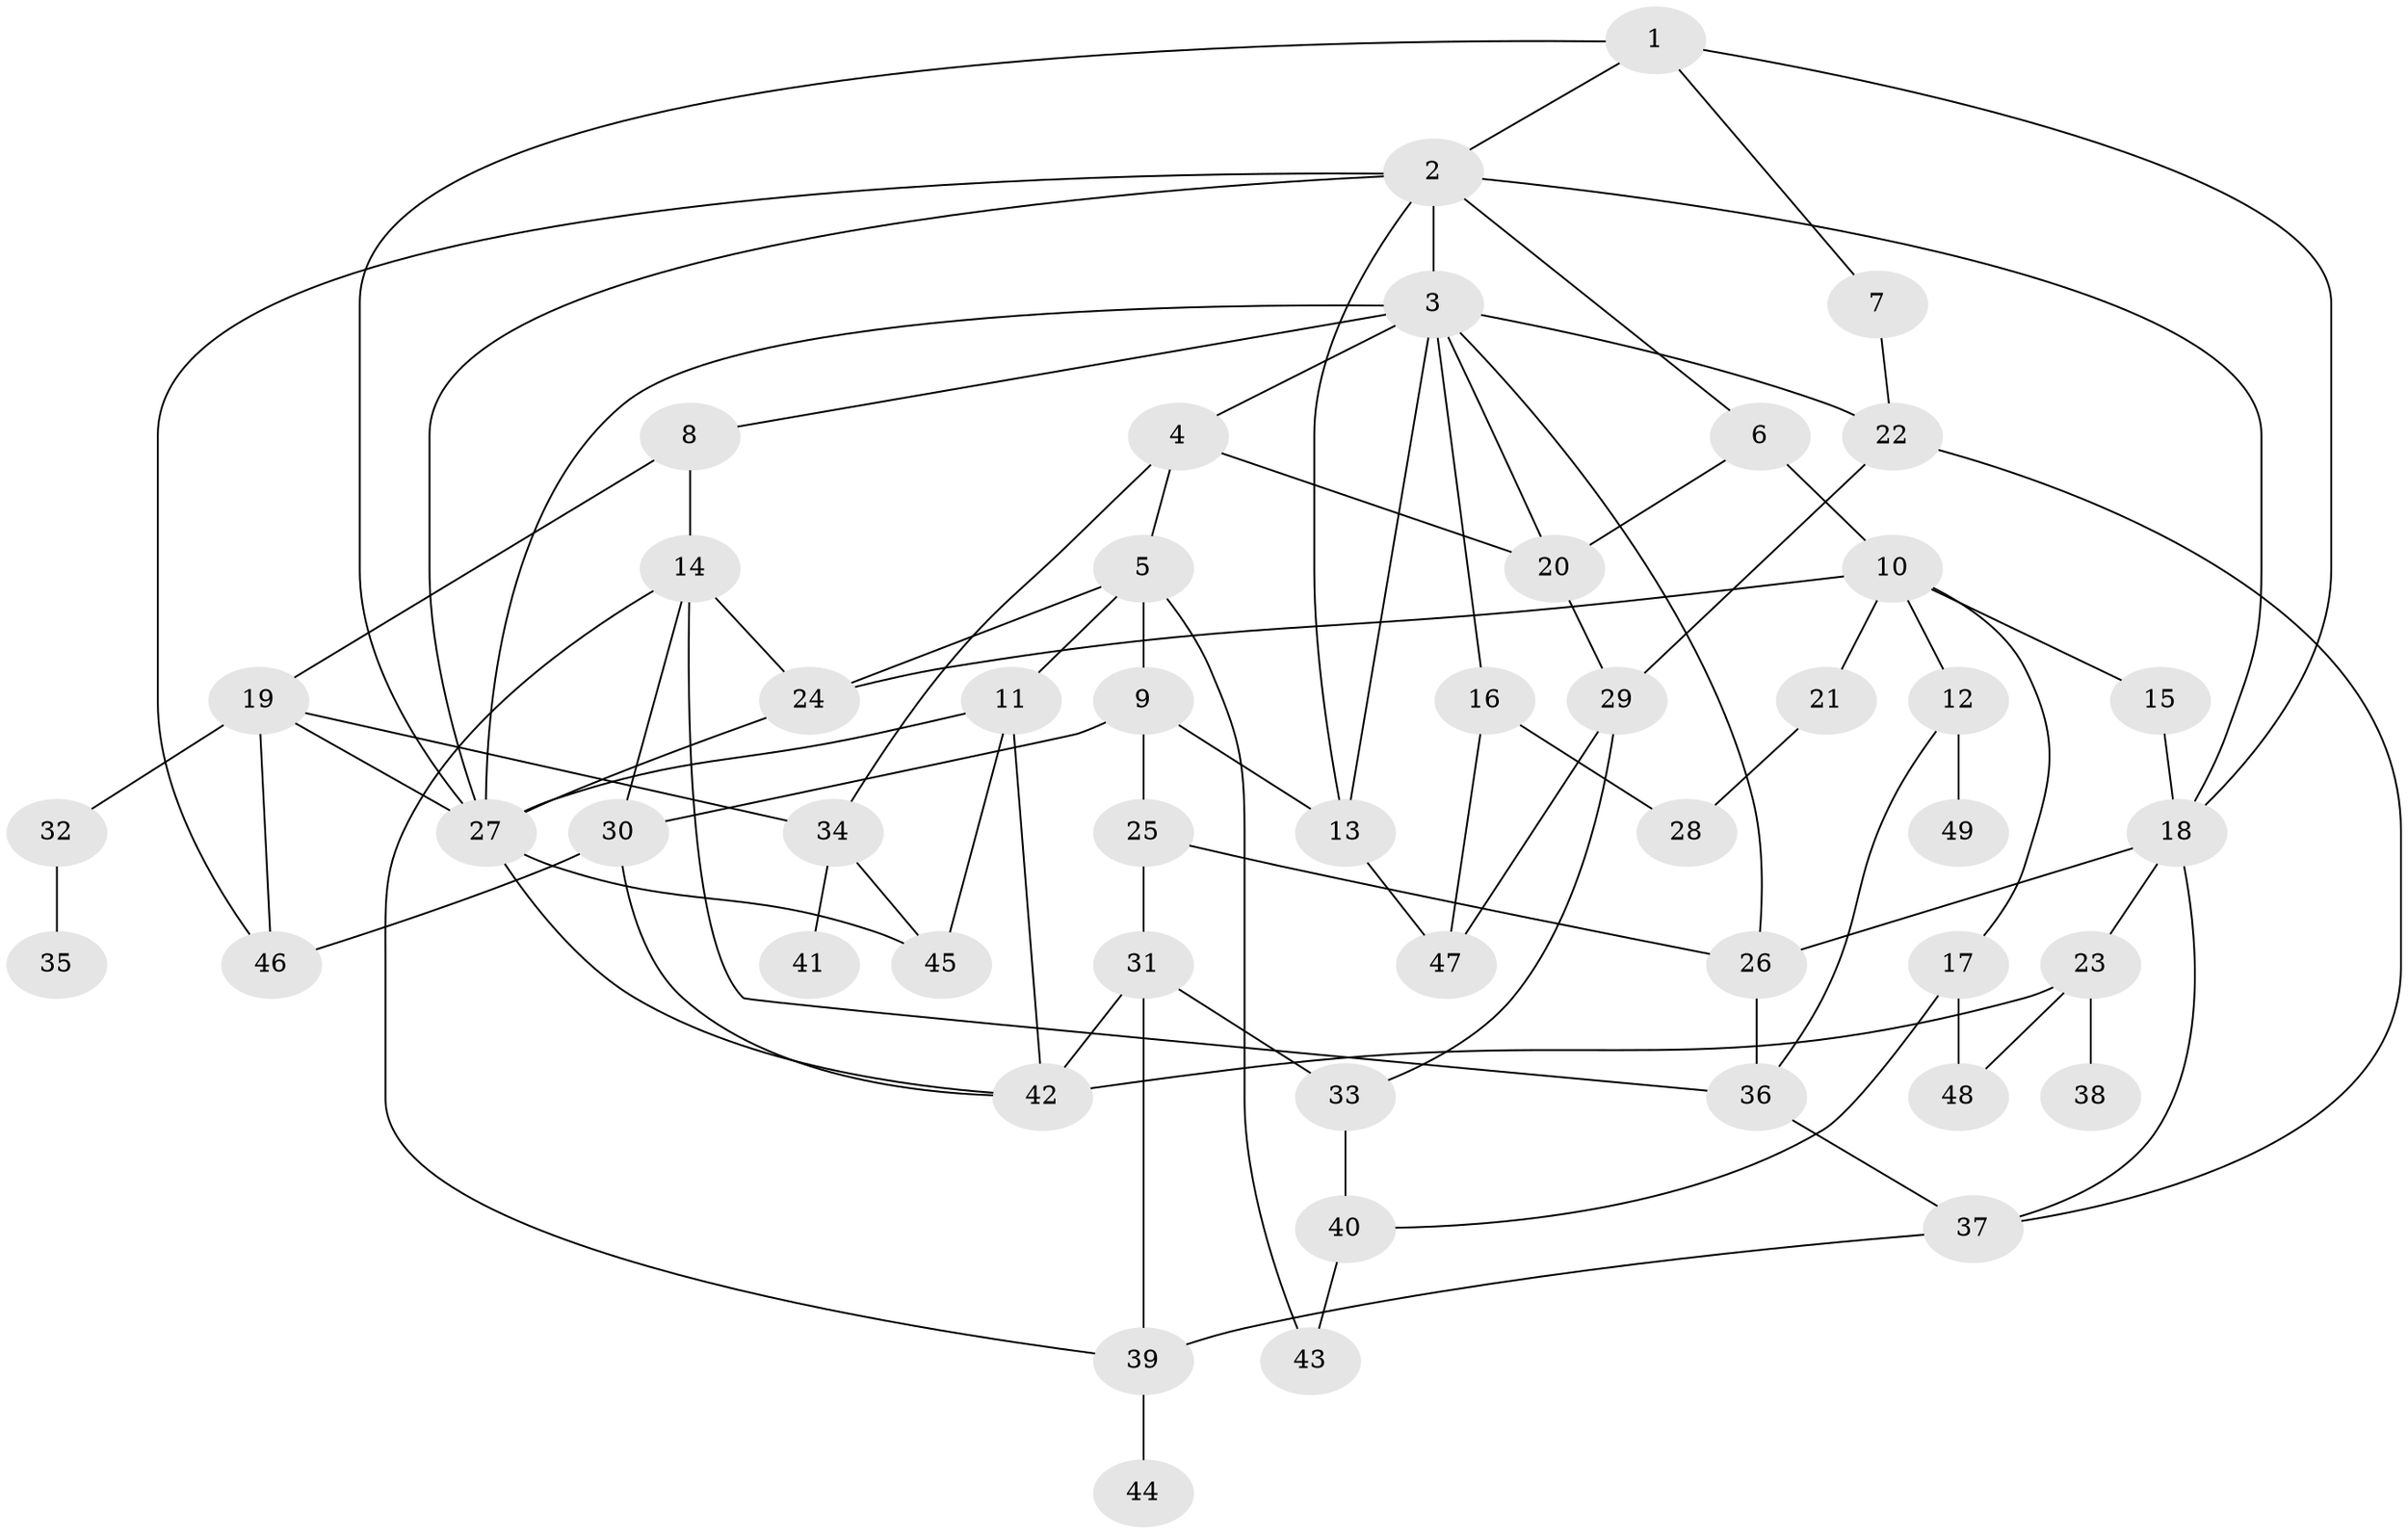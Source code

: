 // original degree distribution, {5: 0.07216494845360824, 7: 0.030927835051546393, 4: 0.21649484536082475, 6: 0.010309278350515464, 3: 0.20618556701030927, 1: 0.20618556701030927, 2: 0.25773195876288657}
// Generated by graph-tools (version 1.1) at 2025/34/03/09/25 02:34:13]
// undirected, 49 vertices, 88 edges
graph export_dot {
graph [start="1"]
  node [color=gray90,style=filled];
  1;
  2;
  3;
  4;
  5;
  6;
  7;
  8;
  9;
  10;
  11;
  12;
  13;
  14;
  15;
  16;
  17;
  18;
  19;
  20;
  21;
  22;
  23;
  24;
  25;
  26;
  27;
  28;
  29;
  30;
  31;
  32;
  33;
  34;
  35;
  36;
  37;
  38;
  39;
  40;
  41;
  42;
  43;
  44;
  45;
  46;
  47;
  48;
  49;
  1 -- 2 [weight=1.0];
  1 -- 7 [weight=1.0];
  1 -- 18 [weight=1.0];
  1 -- 27 [weight=1.0];
  2 -- 3 [weight=1.0];
  2 -- 6 [weight=1.0];
  2 -- 13 [weight=1.0];
  2 -- 18 [weight=1.0];
  2 -- 27 [weight=1.0];
  2 -- 46 [weight=1.0];
  3 -- 4 [weight=1.0];
  3 -- 8 [weight=1.0];
  3 -- 13 [weight=1.0];
  3 -- 16 [weight=1.0];
  3 -- 20 [weight=1.0];
  3 -- 22 [weight=1.0];
  3 -- 26 [weight=1.0];
  3 -- 27 [weight=1.0];
  4 -- 5 [weight=1.0];
  4 -- 20 [weight=1.0];
  4 -- 34 [weight=1.0];
  5 -- 9 [weight=1.0];
  5 -- 11 [weight=1.0];
  5 -- 24 [weight=1.0];
  5 -- 43 [weight=1.0];
  6 -- 10 [weight=1.0];
  6 -- 20 [weight=1.0];
  7 -- 22 [weight=1.0];
  8 -- 14 [weight=1.0];
  8 -- 19 [weight=1.0];
  9 -- 13 [weight=1.0];
  9 -- 25 [weight=1.0];
  9 -- 30 [weight=1.0];
  10 -- 12 [weight=1.0];
  10 -- 15 [weight=1.0];
  10 -- 17 [weight=1.0];
  10 -- 21 [weight=1.0];
  10 -- 24 [weight=1.0];
  11 -- 27 [weight=1.0];
  11 -- 42 [weight=1.0];
  11 -- 45 [weight=1.0];
  12 -- 36 [weight=1.0];
  12 -- 49 [weight=1.0];
  13 -- 47 [weight=1.0];
  14 -- 24 [weight=1.0];
  14 -- 30 [weight=1.0];
  14 -- 36 [weight=1.0];
  14 -- 39 [weight=1.0];
  15 -- 18 [weight=1.0];
  16 -- 28 [weight=1.0];
  16 -- 47 [weight=1.0];
  17 -- 40 [weight=1.0];
  17 -- 48 [weight=1.0];
  18 -- 23 [weight=1.0];
  18 -- 26 [weight=1.0];
  18 -- 37 [weight=1.0];
  19 -- 27 [weight=1.0];
  19 -- 32 [weight=1.0];
  19 -- 34 [weight=1.0];
  19 -- 46 [weight=1.0];
  20 -- 29 [weight=1.0];
  21 -- 28 [weight=1.0];
  22 -- 29 [weight=1.0];
  22 -- 37 [weight=1.0];
  23 -- 38 [weight=1.0];
  23 -- 42 [weight=1.0];
  23 -- 48 [weight=1.0];
  24 -- 27 [weight=1.0];
  25 -- 26 [weight=1.0];
  25 -- 31 [weight=1.0];
  26 -- 36 [weight=1.0];
  27 -- 42 [weight=1.0];
  27 -- 45 [weight=1.0];
  29 -- 33 [weight=1.0];
  29 -- 47 [weight=1.0];
  30 -- 42 [weight=1.0];
  30 -- 46 [weight=2.0];
  31 -- 33 [weight=2.0];
  31 -- 39 [weight=1.0];
  31 -- 42 [weight=1.0];
  32 -- 35 [weight=1.0];
  33 -- 40 [weight=1.0];
  34 -- 41 [weight=1.0];
  34 -- 45 [weight=1.0];
  36 -- 37 [weight=1.0];
  37 -- 39 [weight=1.0];
  39 -- 44 [weight=1.0];
  40 -- 43 [weight=1.0];
}
